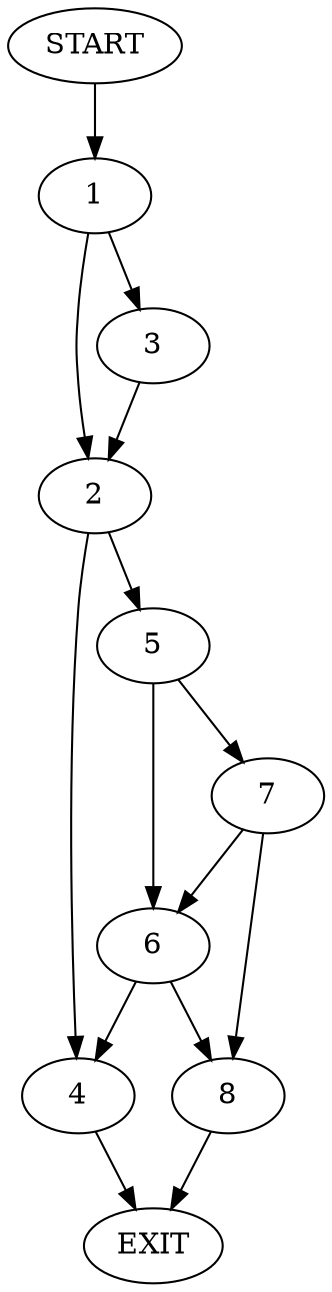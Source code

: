digraph {
0 [label="START"]
9 [label="EXIT"]
0 -> 1
1 -> 2
1 -> 3
2 -> 4
2 -> 5
3 -> 2
4 -> 9
5 -> 6
5 -> 7
7 -> 6
7 -> 8
6 -> 4
6 -> 8
8 -> 9
}
